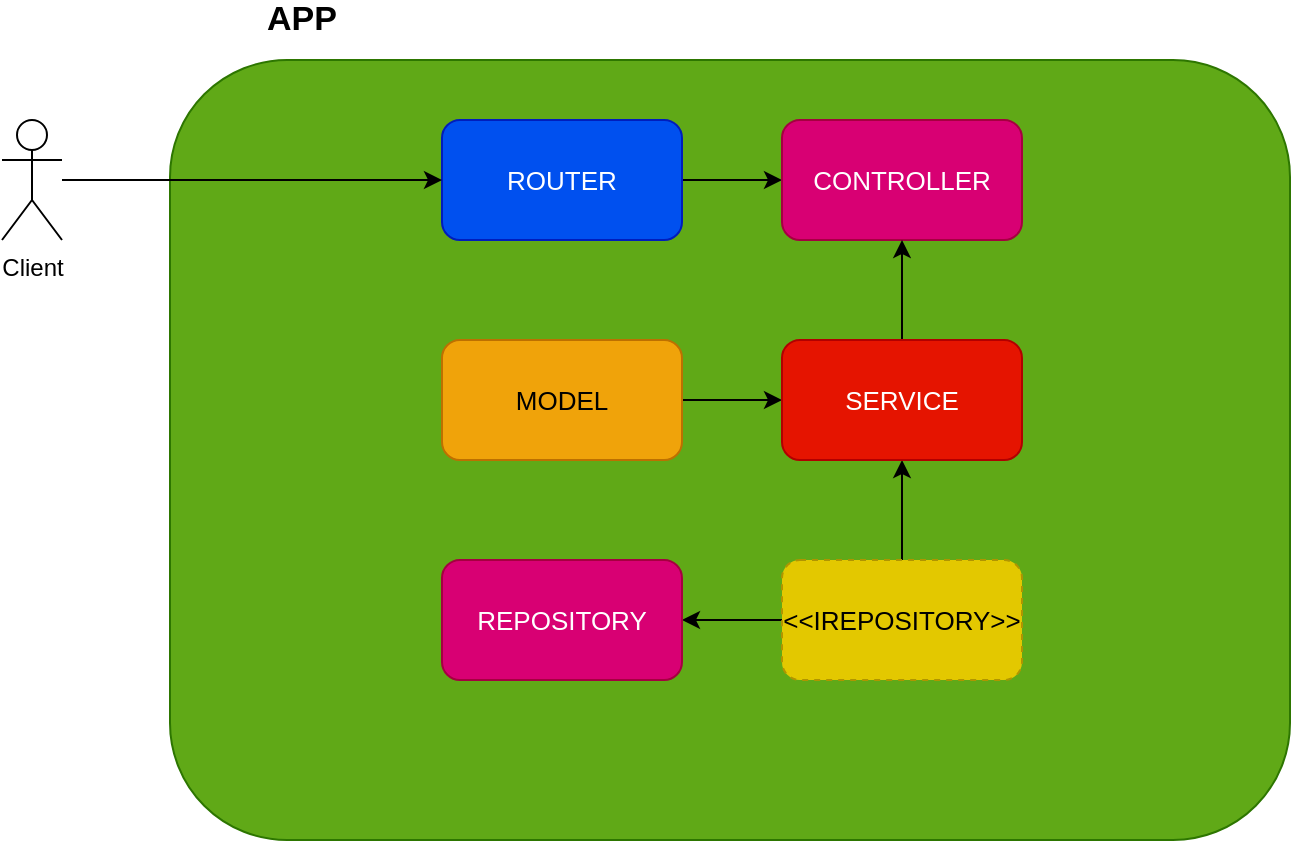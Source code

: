 <mxfile>
    <diagram id="5su6p9IdlDIEz3WBazzr" name="Page-1">
        <mxGraphModel dx="575" dy="459" grid="1" gridSize="10" guides="1" tooltips="1" connect="1" arrows="1" fold="1" page="1" pageScale="1" pageWidth="827" pageHeight="1169" math="0" shadow="0">
            <root>
                <mxCell id="0"/>
                <mxCell id="1" parent="0"/>
                <mxCell id="3" value="" style="rounded=1;whiteSpace=wrap;html=1;strokeColor=#2D7600;fontColor=#ffffff;fillColor=#60a917;glass=0;sketch=0;shadow=0;" parent="1" vertex="1">
                    <mxGeometry x="134" y="80" width="560" height="390" as="geometry"/>
                </mxCell>
                <mxCell id="4" value="APP" style="text;html=1;strokeColor=none;fillColor=none;align=center;verticalAlign=middle;whiteSpace=wrap;rounded=0;fontStyle=1;fontSize=17;" parent="1" vertex="1">
                    <mxGeometry x="180" y="50" width="40" height="20" as="geometry"/>
                </mxCell>
                <mxCell id="8" style="edgeStyle=none;html=1;fontSize=17;" parent="1" source="5" target="7" edge="1">
                    <mxGeometry relative="1" as="geometry"/>
                </mxCell>
                <mxCell id="5" value="&lt;span style=&quot;font-size: 13px&quot;&gt;ROUTER&lt;/span&gt;" style="rounded=1;whiteSpace=wrap;html=1;shadow=0;glass=0;sketch=0;fontSize=17;fillColor=#0050ef;strokeColor=#001DBC;fontColor=#ffffff;" parent="1" vertex="1">
                    <mxGeometry x="270" y="110" width="120" height="60" as="geometry"/>
                </mxCell>
                <mxCell id="2" value="Client" style="shape=umlActor;verticalLabelPosition=bottom;verticalAlign=top;html=1;outlineConnect=0;" parent="1" vertex="1">
                    <mxGeometry x="50" y="110" width="30" height="60" as="geometry"/>
                </mxCell>
                <mxCell id="6" style="edgeStyle=none;html=1;fontSize=17;entryX=0;entryY=0.5;entryDx=0;entryDy=0;" parent="1" source="2" target="5" edge="1">
                    <mxGeometry relative="1" as="geometry">
                        <mxPoint x="190" y="140" as="targetPoint"/>
                    </mxGeometry>
                </mxCell>
                <mxCell id="7" value="&lt;span style=&quot;font-size: 13px&quot;&gt;CONTROLLER&lt;/span&gt;" style="rounded=1;whiteSpace=wrap;html=1;shadow=0;glass=0;sketch=0;fontSize=17;fillColor=#d80073;strokeColor=#A50040;fontColor=#ffffff;" parent="1" vertex="1">
                    <mxGeometry x="440" y="110" width="120" height="60" as="geometry"/>
                </mxCell>
                <mxCell id="16" style="edgeStyle=none;html=1;" edge="1" parent="1" source="9" target="12">
                    <mxGeometry relative="1" as="geometry"/>
                </mxCell>
                <mxCell id="17" style="edgeStyle=none;html=1;entryX=1;entryY=0.5;entryDx=0;entryDy=0;" edge="1" parent="1" source="9" target="10">
                    <mxGeometry relative="1" as="geometry"/>
                </mxCell>
                <mxCell id="9" value="&lt;span style=&quot;font-size: 13px&quot;&gt;&amp;lt;&amp;lt;IREPOSITORY&amp;gt;&amp;gt;&lt;/span&gt;" style="rounded=1;whiteSpace=wrap;html=1;shadow=0;glass=0;sketch=0;fontSize=17;fillColor=#e3c800;strokeColor=#B09500;fontColor=#000000;dashed=1;" parent="1" vertex="1">
                    <mxGeometry x="440" y="330" width="120" height="60" as="geometry"/>
                </mxCell>
                <mxCell id="10" value="&lt;span style=&quot;font-size: 13px&quot;&gt;REPOSITORY&lt;/span&gt;" style="rounded=1;whiteSpace=wrap;html=1;shadow=0;glass=0;sketch=0;fontSize=17;fillColor=#d80073;strokeColor=#A50040;fontColor=#ffffff;" parent="1" vertex="1">
                    <mxGeometry x="270" y="330" width="120" height="60" as="geometry"/>
                </mxCell>
                <mxCell id="14" style="edgeStyle=none;html=1;exitX=1;exitY=0.5;exitDx=0;exitDy=0;" edge="1" parent="1" source="11" target="12">
                    <mxGeometry relative="1" as="geometry"/>
                </mxCell>
                <mxCell id="11" value="&lt;span style=&quot;font-size: 13px&quot;&gt;MODEL&lt;/span&gt;" style="rounded=1;whiteSpace=wrap;html=1;shadow=0;glass=0;sketch=0;fontSize=17;fillColor=#f0a30a;strokeColor=#BD7000;fontColor=#000000;" parent="1" vertex="1">
                    <mxGeometry x="270" y="220" width="120" height="60" as="geometry"/>
                </mxCell>
                <mxCell id="13" style="edgeStyle=none;html=1;" edge="1" parent="1" source="12" target="7">
                    <mxGeometry relative="1" as="geometry"/>
                </mxCell>
                <mxCell id="12" value="&lt;span style=&quot;font-size: 13px&quot;&gt;SERVICE&lt;/span&gt;" style="rounded=1;whiteSpace=wrap;html=1;shadow=0;glass=0;sketch=0;fontSize=17;fillColor=#e51400;strokeColor=#B20000;fontColor=#ffffff;" parent="1" vertex="1">
                    <mxGeometry x="440" y="220" width="120" height="60" as="geometry"/>
                </mxCell>
            </root>
        </mxGraphModel>
    </diagram>
</mxfile>